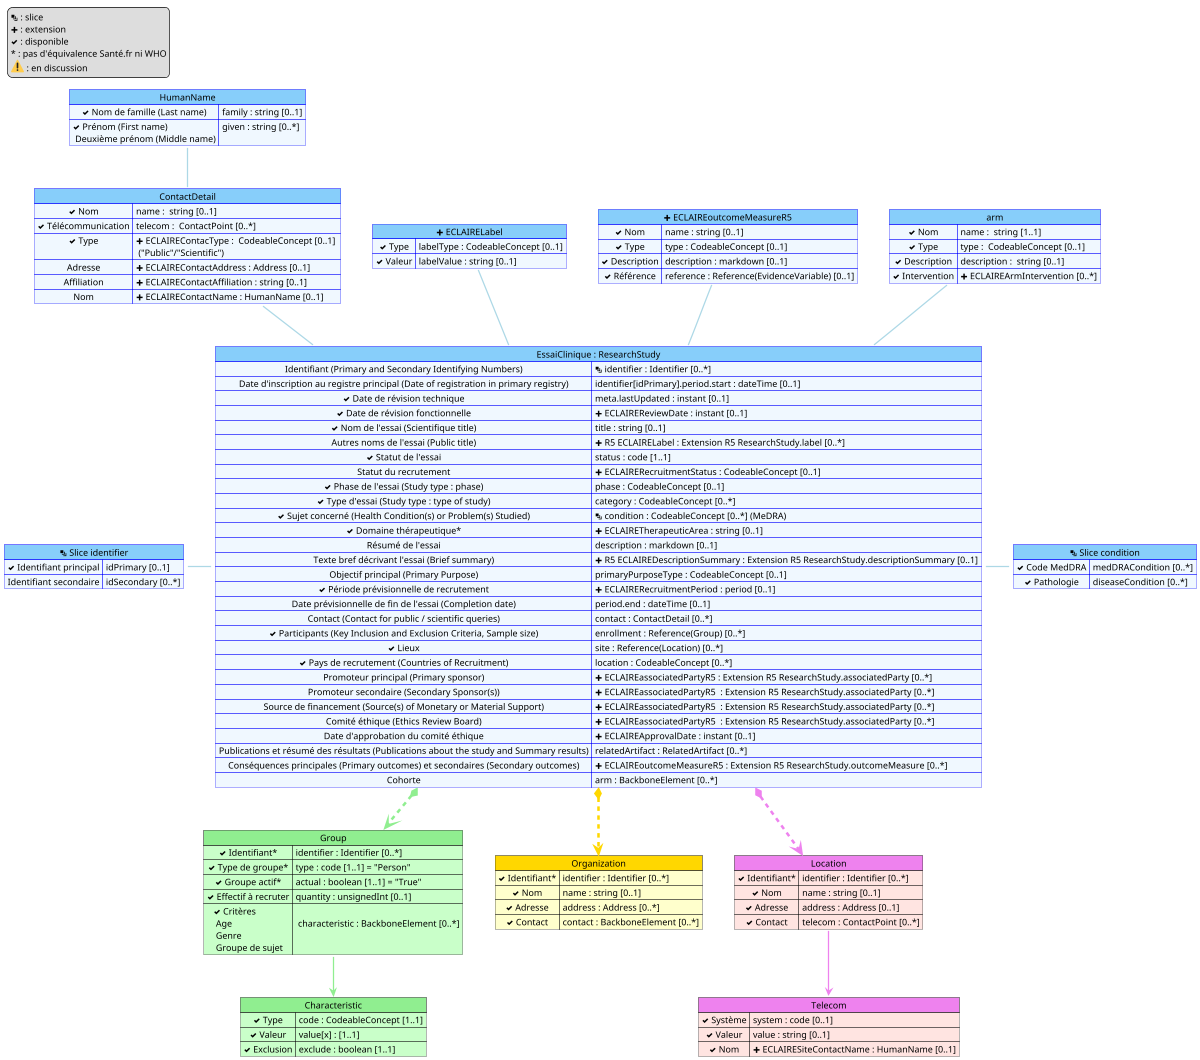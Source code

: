 @startuml mapping

scale 1200 width

map "ContactDetail" as Contact #back:AliceBlue;header:LightSkyBlue;line:blue {
    <&check> Nom => name :  string [0..1]
    <&check> Télécommunication => telecom :  ContactPoint [0..*]
    <&check> Type => <&plus> ECLAIREContacType :  CodeableConcept [0..1] \n ("Public"/"Scientific")
    Adresse => <&plus> ECLAIREContactAddress : Address [0..1]
    Affiliation => <&plus> ECLAIREContactAffiliation : string [0..1]
    Nom => <&plus> ECLAIREContactName : HumanName [0..1]
}

map "HumanName" as slice_name #back:AliceBlue;header:LightSkyBlue;line:blue {
    <&check> Nom de famille (Last name) => family : string [0..1]
    <&check> Prénom (First name) \n Deuxième prénom (Middle name) => given : string [0..*]
}

map "<&layers> Slice identifier" as slice_identifier #back:AliceBlue;header:LightSkyBlue;line:blue {
    <&check> Identifiant principal => idPrimary [0..1]
    Identifiant secondaire => idSecondary [0..*]
}

map "<&layers> Slice condition" as slice_condition #back:AliceBlue;header:LightSkyBlue;line:blue {
    <&check> Code MedDRA => medDRACondition [0..*]
    <&check> Pathologie => diseaseCondition [0..*]
}

map "<&plus> ECLAIRELabel" as label #back:AliceBlue;header:LightSkyBlue;line:blue {
    <&check> Type => labelType : CodeableConcept [0..1]
    <&check> Valeur => labelValue : string [0..1]
}

map "Group" as Group #back:TECHNOLOGY;header:LightGreen {
    <&check> Identifiant* => identifier : Identifier [0..*]
    <&check> Type de groupe* => type : code [1..1] = "Person"
    <&check> Groupe actif* => actual : boolean [1..1] = "True"
    <&check> Effectif à recruter => quantity : unsignedInt [0..1]
    <&check> Critères \n Age \n Genre \n Groupe de sujet => \n characteristic : BackboneElement [0..*]
}

map "Characteristic" as Characteristic #back:TECHNOLOGY;header:LightGreen {
    <&check> Type  => code : CodeableConcept [1..1]
    <&check> Valeur => value[x] : [1..1]
    <&check> Exclusion => exclude : boolean [1..1]
}

map "Organization" as Organization #back:BUSINESS;header:Gold {
    <&check> Identifiant* => identifier : Identifier [0..*]
    <&check> Nom => name : string [0..1]
    <&check> Adresse => address : Address [0..*]
    <&check> Contact => contact : BackboneElement [0..*]
}

map "Location" as Location #back:MistyRose;header:Violet {
    <&check> Identifiant* => identifier : Identifier [0..*]
    <&check> Nom => name : string [0..1]
    <&check> Adresse => address : Address [0..1]
    <&check> Contact => telecom : ContactPoint [0..*]
}

map "Telecom" as Telecom #back:MistyRose;header:Violet {
    <&check> Système  => system : code [0..1]
    <&check> Valeur => value : string [0..1]
    <&check> Nom => <&plus> ECLAIRESiteContactName : HumanName [0..1]
}

map "<&plus> ECLAIREoutcomeMeasureR5" as OM #back:AliceBlue;header:LightSkyBlue;line:blue {
    <&check> Nom => name : string [0..1]
    <&check> Type => type : CodeableConcept [0..1]
    <&check> Description => description : markdown [0..1]
    <&check> Référence => reference : Reference(EvidenceVariable) [0..1]
}

map arm #back:AliceBlue;header:LightSkyBlue;line:blue {
    <&check> Nom => name :  string [1..1]
    <&check> Type => type :  CodeableConcept [0..1]
    <&check> Description => description :  string [0..1]
    <&check> Intervention => <&plus> ECLAIREArmIntervention [0..*]
}

map "EssaiClinique : ResearchStudy" as RS #back:AliceBlue;header:LightSkyBlue;line:blue {
    Identifiant (Primary and Secondary Identifying Numbers) => <&layers> identifier : Identifier [0..*]
    Date d'inscription au registre principal (Date of registration in primary registry) => identifier[idPrimary].period.start : dateTime [0..1]  
    <&check> Date de révision technique => meta.lastUpdated : instant [0..1]
    <&check> Date de révision fonctionnelle => <&plus> ECLAIREReviewDate : instant [0..1]
    <&check> Nom de l'essai (Scientifique title) => title : string [0..1]
    Autres noms de l'essai (Public title) => <&plus> R5 ECLAIRELabel : Extension R5 ResearchStudy.label [0..*] 
    <&check> Statut de l'essai => status : code [1..1]
    Statut du recrutement => <&plus> ECLAIRERecruitmentStatus : CodeableConcept [0..1]
    <&check> Phase de l'essai (Study type : phase) => phase : CodeableConcept [0..1]
    <&check> Type d'essai (Study type : type of study) => category : CodeableConcept [0..*]
    <&check> Sujet concerné (Health Condition(s) or Problem(s) Studied) => <&layers> condition : CodeableConcept [0..*] (MeDRA)
    <&check> Domaine thérapeutique* => <&plus> ECLAIRETherapeuticArea : string [0..1]
    Résumé de l'essai => description : markdown [0..1] 
    Texte bref décrivant l'essai (Brief summary) => <&plus> R5 ECLAIREDescriptionSummary : Extension R5 ResearchStudy.descriptionSummary [0..1]
    Objectif principal (Primary Purpose) => primaryPurposeType : CodeableConcept [0..1]
    <&check> Période prévisionnelle de recrutement => <&plus> ECLAIRERecruitmentPeriod : period [0..1]
    Date prévisionnelle de fin de l'essai (Completion date) => period.end : dateTime [0..1]
    Contact (Contact for public / scientific queries) => contact : ContactDetail [0..*] 
    <&check> Participants (Key Inclusion and Exclusion Criteria, Sample size) => enrollment : Reference(Group) [0..*]
    <&check> Lieux => site : Reference(Location) [0..*]
    <&check> Pays de recrutement (Countries of Recruitment) => location : CodeableConcept [0..*]
    Promoteur principal (Primary sponsor) => <&plus> ECLAIREassociatedPartyR5 : Extension R5 ResearchStudy.associatedParty [0..*] 
    Promoteur secondaire (Secondary Sponsor(s)) => <&plus> ECLAIREassociatedPartyR5  : Extension R5 ResearchStudy.associatedParty [0..*]  
    Source de financement (Source(s) of Monetary or Material Support) => <&plus> ECLAIREassociatedPartyR5  : Extension R5 ResearchStudy.associatedParty [0..*]
    Comité éthique (Ethics Review Board) => <&plus> ECLAIREassociatedPartyR5  : Extension R5 ResearchStudy.associatedParty [0..*]
    Date d'approbation du comité éthique => <&plus> ECLAIREApprovalDate : instant [0..1] 
    Publications et résumé des résultats (Publications about the study and Summary results) => relatedArtifact : RelatedArtifact [0..*]
    Conséquences principales (Primary outcomes) et secondaires (Secondary outcomes)  => <&plus> ECLAIREoutcomeMeasureR5 : Extension R5 ResearchStudy.outcomeMeasure [0..*] 
    Cohorte => arm : BackboneElement [0..*]
}


RS *-[#Violet,dashed,thickness=4]-> Location
RS *-[#LightGreen,dashed,thickness=4]-> Group 
RS *-[#Gold,dashed,thickness=4]-> Organization

slice_identifier -[#lightBlue,thickness=2] RS
RS -[#lightBlue,thickness=2] slice_condition
Contact --[#lightBlue,thickness=2] RS
label --[#lightBlue,thickness=2] RS
slice_name --[#lightBlue,thickness=2] Contact
OM --[#lightBlue,thickness=2] RS
arm --[#lightBlue,thickness=2] RS

Group -[hidden] Organization

Group::Critères --[#LightGreen,thickness=2]> Characteristic
Location::Contact --[#Violet,thickness=2]> Telecom


legend top left
  <&layers> : slice
  <&plus> : extension
  <&check> : disponible
  ~* : pas d'équivalence Santé.fr ni WHO
  <:warning:> : en discussion
endlegend

@enduml